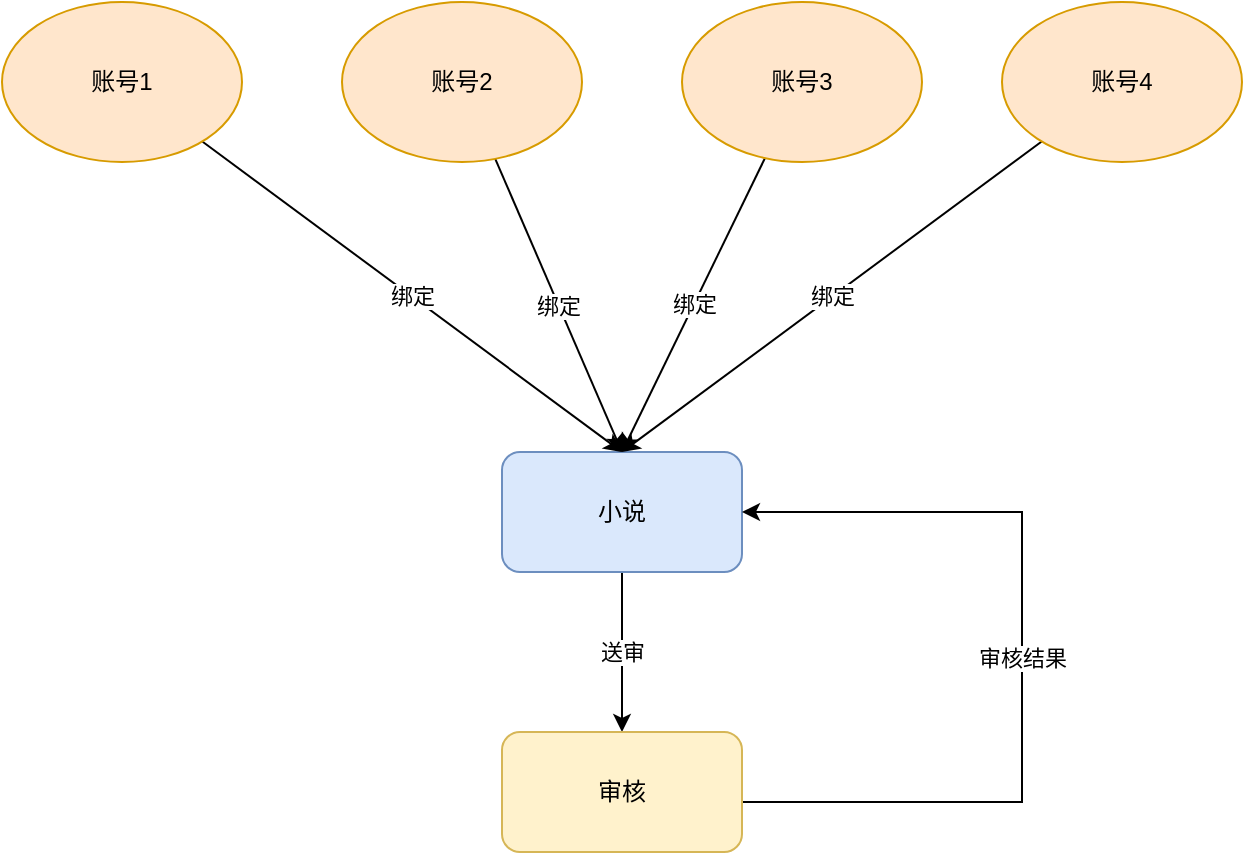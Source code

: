 <mxfile version="14.8.6" type="github">
  <diagram id="ncYJ88DiuqzMt-FRiveW" name="Page-1">
    <mxGraphModel dx="2004" dy="1081" grid="1" gridSize="10" guides="1" tooltips="1" connect="1" arrows="1" fold="1" page="1" pageScale="1" pageWidth="827" pageHeight="1169" math="0" shadow="0">
      <root>
        <mxCell id="0" />
        <mxCell id="1" parent="0" />
        <mxCell id="Q7UmeQ9gQ45WxCr1bM-f-13" value="送审" style="edgeStyle=none;rounded=0;orthogonalLoop=1;jettySize=auto;html=1;" edge="1" parent="1" source="Q7UmeQ9gQ45WxCr1bM-f-1" target="Q7UmeQ9gQ45WxCr1bM-f-12">
          <mxGeometry relative="1" as="geometry" />
        </mxCell>
        <mxCell id="Q7UmeQ9gQ45WxCr1bM-f-1" value="小说" style="rounded=1;whiteSpace=wrap;html=1;fillColor=#dae8fc;strokeColor=#6c8ebf;" vertex="1" parent="1">
          <mxGeometry x="310" y="555" width="120" height="60" as="geometry" />
        </mxCell>
        <mxCell id="Q7UmeQ9gQ45WxCr1bM-f-7" value="绑定" style="rounded=0;orthogonalLoop=1;jettySize=auto;html=1;entryX=0.5;entryY=0;entryDx=0;entryDy=0;" edge="1" parent="1" source="Q7UmeQ9gQ45WxCr1bM-f-2" target="Q7UmeQ9gQ45WxCr1bM-f-1">
          <mxGeometry relative="1" as="geometry" />
        </mxCell>
        <mxCell id="Q7UmeQ9gQ45WxCr1bM-f-2" value="账号1" style="ellipse;whiteSpace=wrap;html=1;fillColor=#ffe6cc;strokeColor=#d79b00;" vertex="1" parent="1">
          <mxGeometry x="60" y="330" width="120" height="80" as="geometry" />
        </mxCell>
        <mxCell id="Q7UmeQ9gQ45WxCr1bM-f-8" value="绑定" style="edgeStyle=none;rounded=0;orthogonalLoop=1;jettySize=auto;html=1;entryX=0.5;entryY=0;entryDx=0;entryDy=0;" edge="1" parent="1" source="Q7UmeQ9gQ45WxCr1bM-f-3" target="Q7UmeQ9gQ45WxCr1bM-f-1">
          <mxGeometry relative="1" as="geometry" />
        </mxCell>
        <mxCell id="Q7UmeQ9gQ45WxCr1bM-f-3" value="账号2" style="ellipse;whiteSpace=wrap;html=1;fillColor=#ffe6cc;strokeColor=#d79b00;" vertex="1" parent="1">
          <mxGeometry x="230" y="330" width="120" height="80" as="geometry" />
        </mxCell>
        <mxCell id="Q7UmeQ9gQ45WxCr1bM-f-10" value="绑定" style="edgeStyle=none;rounded=0;orthogonalLoop=1;jettySize=auto;html=1;entryX=0.5;entryY=0;entryDx=0;entryDy=0;" edge="1" parent="1" source="Q7UmeQ9gQ45WxCr1bM-f-4" target="Q7UmeQ9gQ45WxCr1bM-f-1">
          <mxGeometry relative="1" as="geometry" />
        </mxCell>
        <mxCell id="Q7UmeQ9gQ45WxCr1bM-f-4" value="账号3" style="ellipse;whiteSpace=wrap;html=1;fillColor=#ffe6cc;strokeColor=#d79b00;" vertex="1" parent="1">
          <mxGeometry x="400" y="330" width="120" height="80" as="geometry" />
        </mxCell>
        <mxCell id="Q7UmeQ9gQ45WxCr1bM-f-11" value="绑定" style="edgeStyle=none;rounded=0;orthogonalLoop=1;jettySize=auto;html=1;entryX=0.5;entryY=0;entryDx=0;entryDy=0;" edge="1" parent="1" source="Q7UmeQ9gQ45WxCr1bM-f-5" target="Q7UmeQ9gQ45WxCr1bM-f-1">
          <mxGeometry relative="1" as="geometry" />
        </mxCell>
        <mxCell id="Q7UmeQ9gQ45WxCr1bM-f-5" value="账号4" style="ellipse;whiteSpace=wrap;html=1;fillColor=#ffe6cc;strokeColor=#d79b00;" vertex="1" parent="1">
          <mxGeometry x="560" y="330" width="120" height="80" as="geometry" />
        </mxCell>
        <mxCell id="Q7UmeQ9gQ45WxCr1bM-f-15" value="审核结果" style="edgeStyle=orthogonalEdgeStyle;rounded=0;orthogonalLoop=1;jettySize=auto;html=1;entryX=1;entryY=0.5;entryDx=0;entryDy=0;" edge="1" parent="1" source="Q7UmeQ9gQ45WxCr1bM-f-12" target="Q7UmeQ9gQ45WxCr1bM-f-1">
          <mxGeometry relative="1" as="geometry">
            <Array as="points">
              <mxPoint x="570" y="730" />
              <mxPoint x="570" y="585" />
            </Array>
          </mxGeometry>
        </mxCell>
        <mxCell id="Q7UmeQ9gQ45WxCr1bM-f-12" value="审核" style="whiteSpace=wrap;html=1;rounded=1;fillColor=#fff2cc;strokeColor=#d6b656;" vertex="1" parent="1">
          <mxGeometry x="310" y="695" width="120" height="60" as="geometry" />
        </mxCell>
      </root>
    </mxGraphModel>
  </diagram>
</mxfile>
